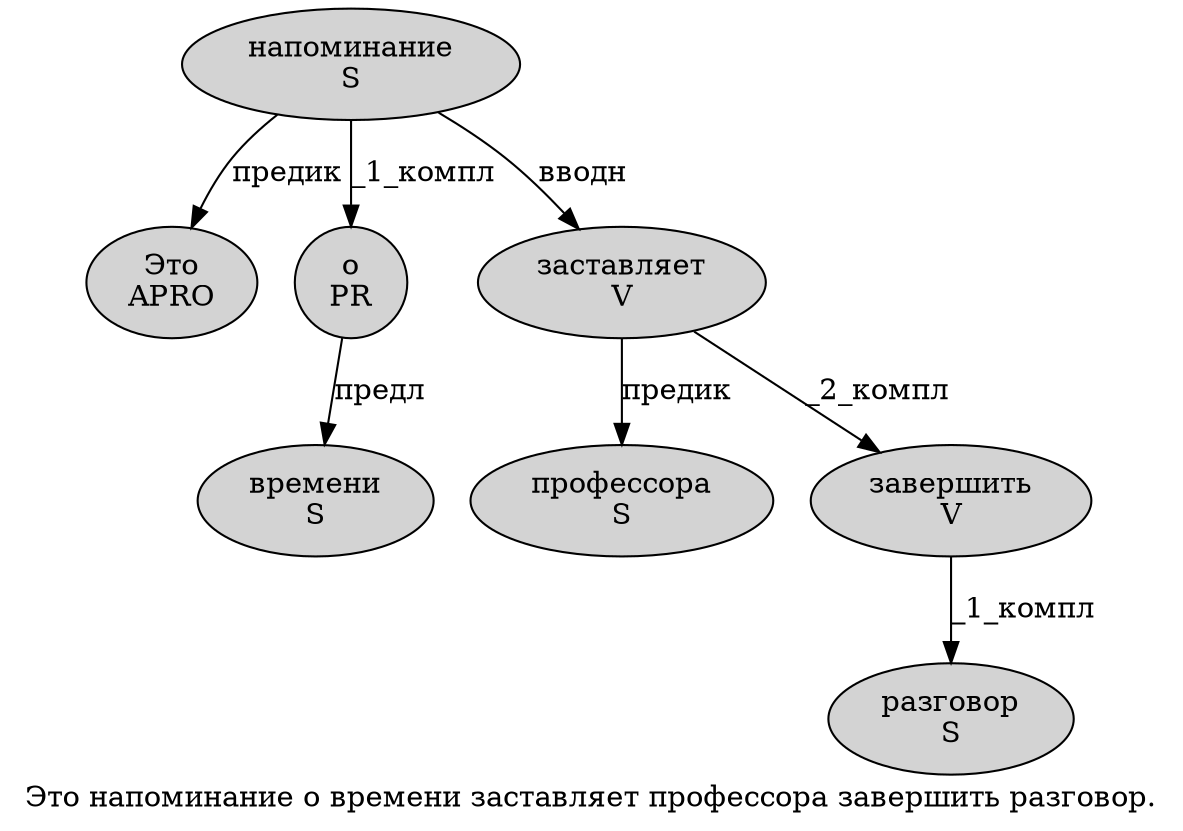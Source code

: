 digraph SENTENCE_1355 {
	graph [label="Это напоминание о времени заставляет профессора завершить разговор."]
	node [style=filled]
		0 [label="Это
APRO" color="" fillcolor=lightgray penwidth=1 shape=ellipse]
		1 [label="напоминание
S" color="" fillcolor=lightgray penwidth=1 shape=ellipse]
		2 [label="о
PR" color="" fillcolor=lightgray penwidth=1 shape=ellipse]
		3 [label="времени
S" color="" fillcolor=lightgray penwidth=1 shape=ellipse]
		4 [label="заставляет
V" color="" fillcolor=lightgray penwidth=1 shape=ellipse]
		5 [label="профессора
S" color="" fillcolor=lightgray penwidth=1 shape=ellipse]
		6 [label="завершить
V" color="" fillcolor=lightgray penwidth=1 shape=ellipse]
		7 [label="разговор
S" color="" fillcolor=lightgray penwidth=1 shape=ellipse]
			4 -> 5 [label="предик"]
			4 -> 6 [label="_2_компл"]
			2 -> 3 [label="предл"]
			1 -> 0 [label="предик"]
			1 -> 2 [label="_1_компл"]
			1 -> 4 [label="вводн"]
			6 -> 7 [label="_1_компл"]
}